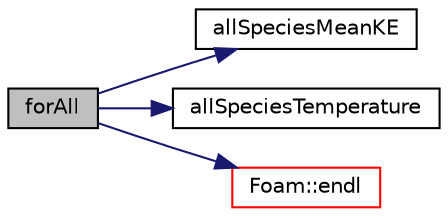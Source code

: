 digraph "forAll"
{
  bgcolor="transparent";
  edge [fontname="Helvetica",fontsize="10",labelfontname="Helvetica",labelfontsize="10"];
  node [fontname="Helvetica",fontsize="10",shape=record];
  rankdir="LR";
  Node1 [label="forAll",height=0.2,width=0.4,color="black", fillcolor="grey75", style="filled", fontcolor="black"];
  Node1 -> Node2 [color="midnightblue",fontsize="10",style="solid",fontname="Helvetica"];
  Node2 [label="allSpeciesMeanKE",height=0.2,width=0.4,color="black",URL="$a07205.html#a0696a0a35d34cb6d3ce8b33a9481726e"];
  Node1 -> Node3 [color="midnightblue",fontsize="10",style="solid",fontname="Helvetica"];
  Node3 [label="allSpeciesTemperature",height=0.2,width=0.4,color="black",URL="$a07205.html#aa468439d82e63ae31f3370967b212c01"];
  Node1 -> Node4 [color="midnightblue",fontsize="10",style="solid",fontname="Helvetica"];
  Node4 [label="Foam::endl",height=0.2,width=0.4,color="red",URL="$a10909.html#a2db8fe02a0d3909e9351bb4275b23ce4",tooltip="Add newline and flush stream. "];
}
